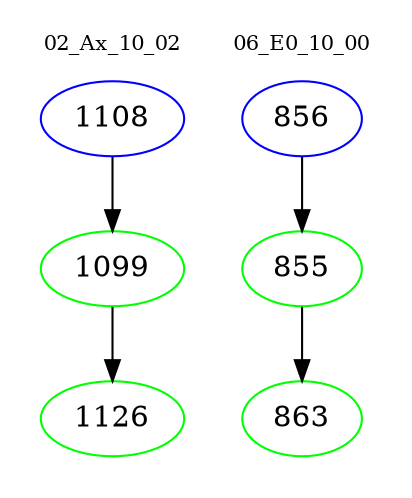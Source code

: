 digraph{
subgraph cluster_0 {
color = white
label = "02_Ax_10_02";
fontsize=10;
T0_1108 [label="1108", color="blue"]
T0_1108 -> T0_1099 [color="black"]
T0_1099 [label="1099", color="green"]
T0_1099 -> T0_1126 [color="black"]
T0_1126 [label="1126", color="green"]
}
subgraph cluster_1 {
color = white
label = "06_E0_10_00";
fontsize=10;
T1_856 [label="856", color="blue"]
T1_856 -> T1_855 [color="black"]
T1_855 [label="855", color="green"]
T1_855 -> T1_863 [color="black"]
T1_863 [label="863", color="green"]
}
}
